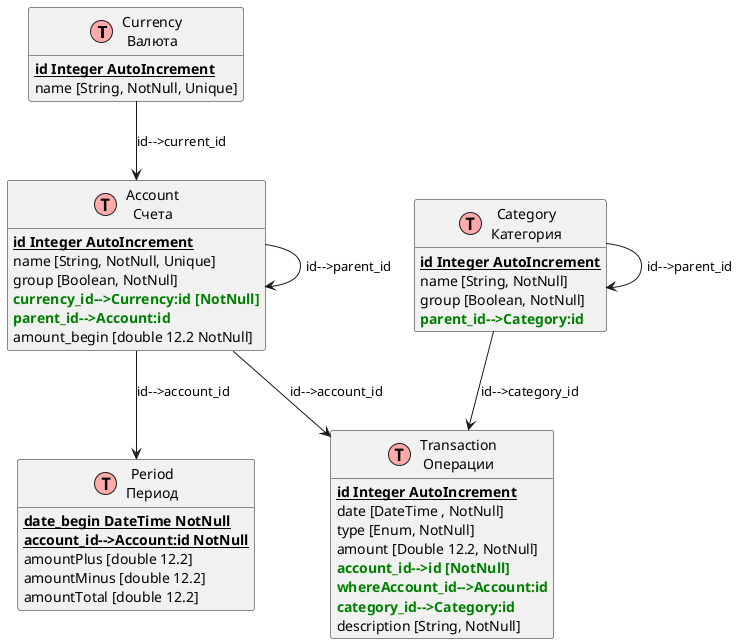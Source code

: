 @startuml
!define table(name, desk) class name as "desk" << (T,#FFAAAA) >>
!define primary_key(x) <u><b>x</b></u>
!define fk_index(x) <color:green><b>x</b></color>
hide methods
hide stereotypes

table(Currency, Currency\nВалюта) {
  primary_key(id Integer AutoIncrement)
  name [String, NotNull, Unique]
}

table(Account, Account\nCчета) {
  primary_key(id Integer AutoIncrement)
  name [String, NotNull, Unique]
  group [Boolean, NotNull]
  fk_index(currency_id-->Currency:id [NotNull])
  fk_index(parent_id-->Account:id)
  amount_begin [double 12.2 NotNull]
}

table(Category, Category\nКатегория) {
  primary_key(id Integer AutoIncrement)
  name [String, NotNull]
  group [Boolean, NotNull]
  fk_index(parent_id-->Category:id)
}

table(Transaction, Transaction\nОперации) {
    primary_key(id Integer AutoIncrement)
    date [DateTime , NotNull]
    type [Enum, NotNull]
    amount [Double 12.2, NotNull]
    fk_index(account_id-->id [NotNull])
    fk_index(whereAccount_id-->Account:id)
    fk_index(category_id-->Category:id )
    description [String, NotNull]
}

table(Period, Period\nПериод) {
    primary_key(date_begin DateTime NotNull)
    primary_key(account_id-->Account:id NotNull)
    amountPlus [double 12.2]
    amountMinus [double 12.2]
    amountTotal [double 12.2]
}

' relationships
' one-to-one relationship

' one to may relationship
Account --> Account : "id-->parent_id"
Account --> Transaction : "id-->account_id"
Account --> Period : "id-->account_id"
Currency --> Account : "id-->current_id"
Category --> Category : "id-->parent_id"
Category --> Transaction : "id-->category_id"

' many to many relationship
' Add mark if you like

@enduml

